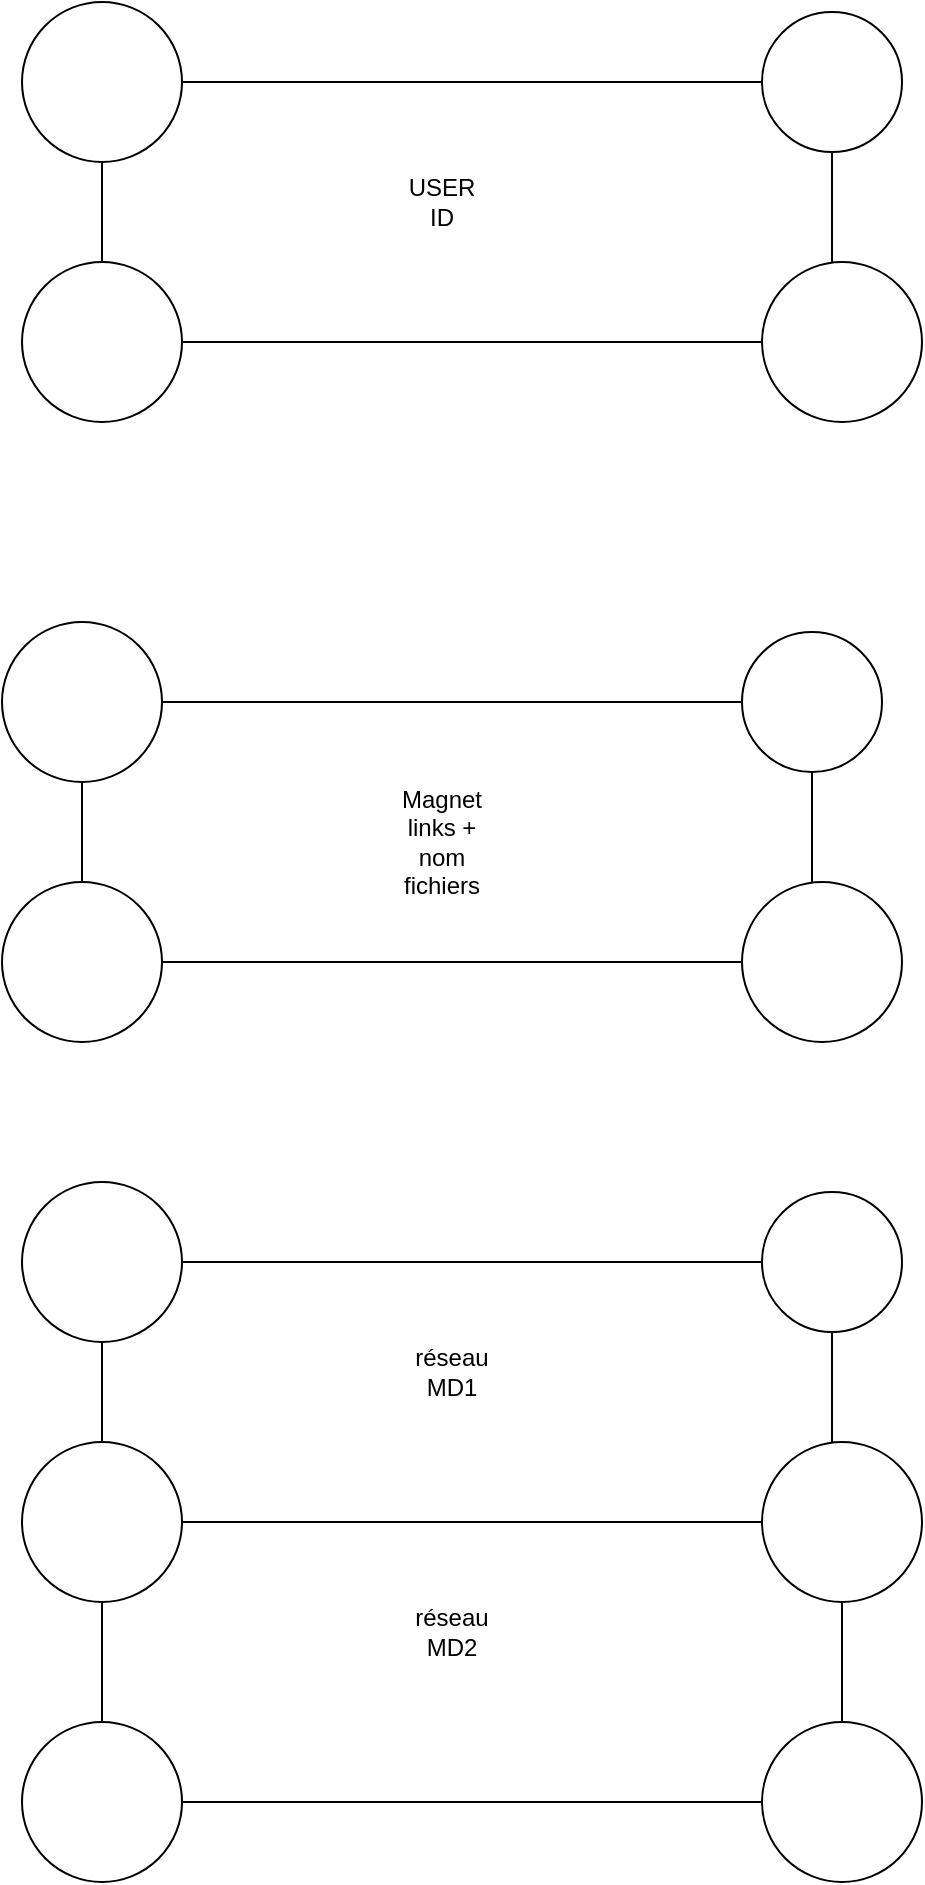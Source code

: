 <mxfile version="13.8.3" type="github">
  <diagram name="Page-1" id="822b0af5-4adb-64df-f703-e8dfc1f81529">
    <mxGraphModel dx="1038" dy="548" grid="1" gridSize="10" guides="1" tooltips="1" connect="1" arrows="1" fold="1" page="1" pageScale="1" pageWidth="1700" pageHeight="1100" background="#ffffff" math="0" shadow="0">
      <root>
        <mxCell id="0" />
        <mxCell id="1" parent="0" />
        <mxCell id="3pc_l4z9qfXUdPNkcv5j-1" value="" style="ellipse;whiteSpace=wrap;html=1;aspect=fixed;" vertex="1" parent="1">
          <mxGeometry x="120" y="40" width="80" height="80" as="geometry" />
        </mxCell>
        <mxCell id="3pc_l4z9qfXUdPNkcv5j-2" value="" style="ellipse;whiteSpace=wrap;html=1;aspect=fixed;" vertex="1" parent="1">
          <mxGeometry x="120" y="170" width="80" height="80" as="geometry" />
        </mxCell>
        <mxCell id="3pc_l4z9qfXUdPNkcv5j-3" value="" style="ellipse;whiteSpace=wrap;html=1;aspect=fixed;" vertex="1" parent="1">
          <mxGeometry x="490" y="170" width="80" height="80" as="geometry" />
        </mxCell>
        <mxCell id="3pc_l4z9qfXUdPNkcv5j-4" value="" style="ellipse;whiteSpace=wrap;html=1;aspect=fixed;" vertex="1" parent="1">
          <mxGeometry x="490" y="45" width="70" height="70" as="geometry" />
        </mxCell>
        <mxCell id="3pc_l4z9qfXUdPNkcv5j-5" value="" style="endArrow=none;html=1;exitX=1;exitY=0.5;exitDx=0;exitDy=0;entryX=0;entryY=0.5;entryDx=0;entryDy=0;" edge="1" parent="1" source="3pc_l4z9qfXUdPNkcv5j-1" target="3pc_l4z9qfXUdPNkcv5j-4">
          <mxGeometry width="50" height="50" relative="1" as="geometry">
            <mxPoint x="640" y="380" as="sourcePoint" />
            <mxPoint x="690" y="330" as="targetPoint" />
            <Array as="points" />
          </mxGeometry>
        </mxCell>
        <mxCell id="3pc_l4z9qfXUdPNkcv5j-6" value="" style="endArrow=none;html=1;exitX=1;exitY=0.5;exitDx=0;exitDy=0;entryX=0;entryY=0.5;entryDx=0;entryDy=0;" edge="1" parent="1" source="3pc_l4z9qfXUdPNkcv5j-2" target="3pc_l4z9qfXUdPNkcv5j-3">
          <mxGeometry width="50" height="50" relative="1" as="geometry">
            <mxPoint x="640" y="380" as="sourcePoint" />
            <mxPoint x="690" y="330" as="targetPoint" />
          </mxGeometry>
        </mxCell>
        <mxCell id="3pc_l4z9qfXUdPNkcv5j-8" value="" style="endArrow=none;html=1;exitX=0.5;exitY=1;exitDx=0;exitDy=0;" edge="1" parent="1" source="3pc_l4z9qfXUdPNkcv5j-4">
          <mxGeometry width="50" height="50" relative="1" as="geometry">
            <mxPoint x="640" y="380" as="sourcePoint" />
            <mxPoint x="525" y="170" as="targetPoint" />
          </mxGeometry>
        </mxCell>
        <mxCell id="3pc_l4z9qfXUdPNkcv5j-9" value="" style="endArrow=none;html=1;exitX=0.5;exitY=1;exitDx=0;exitDy=0;entryX=0.5;entryY=0;entryDx=0;entryDy=0;" edge="1" parent="1" source="3pc_l4z9qfXUdPNkcv5j-1" target="3pc_l4z9qfXUdPNkcv5j-2">
          <mxGeometry width="50" height="50" relative="1" as="geometry">
            <mxPoint x="650" y="390" as="sourcePoint" />
            <mxPoint x="700" y="340" as="targetPoint" />
          </mxGeometry>
        </mxCell>
        <mxCell id="3pc_l4z9qfXUdPNkcv5j-10" value="" style="ellipse;whiteSpace=wrap;html=1;aspect=fixed;" vertex="1" parent="1">
          <mxGeometry x="110" y="350" width="80" height="80" as="geometry" />
        </mxCell>
        <mxCell id="3pc_l4z9qfXUdPNkcv5j-11" value="" style="ellipse;whiteSpace=wrap;html=1;aspect=fixed;" vertex="1" parent="1">
          <mxGeometry x="110" y="480" width="80" height="80" as="geometry" />
        </mxCell>
        <mxCell id="3pc_l4z9qfXUdPNkcv5j-12" value="" style="ellipse;whiteSpace=wrap;html=1;aspect=fixed;" vertex="1" parent="1">
          <mxGeometry x="480" y="480" width="80" height="80" as="geometry" />
        </mxCell>
        <mxCell id="3pc_l4z9qfXUdPNkcv5j-13" value="" style="ellipse;whiteSpace=wrap;html=1;aspect=fixed;" vertex="1" parent="1">
          <mxGeometry x="480" y="355" width="70" height="70" as="geometry" />
        </mxCell>
        <mxCell id="3pc_l4z9qfXUdPNkcv5j-14" value="" style="endArrow=none;html=1;exitX=1;exitY=0.5;exitDx=0;exitDy=0;entryX=0;entryY=0.5;entryDx=0;entryDy=0;" edge="1" parent="1" source="3pc_l4z9qfXUdPNkcv5j-10" target="3pc_l4z9qfXUdPNkcv5j-13">
          <mxGeometry width="50" height="50" relative="1" as="geometry">
            <mxPoint x="630" y="690" as="sourcePoint" />
            <mxPoint x="680" y="640" as="targetPoint" />
            <Array as="points" />
          </mxGeometry>
        </mxCell>
        <mxCell id="3pc_l4z9qfXUdPNkcv5j-15" value="" style="endArrow=none;html=1;exitX=1;exitY=0.5;exitDx=0;exitDy=0;entryX=0;entryY=0.5;entryDx=0;entryDy=0;" edge="1" parent="1" source="3pc_l4z9qfXUdPNkcv5j-11" target="3pc_l4z9qfXUdPNkcv5j-12">
          <mxGeometry width="50" height="50" relative="1" as="geometry">
            <mxPoint x="630" y="690" as="sourcePoint" />
            <mxPoint x="680" y="640" as="targetPoint" />
          </mxGeometry>
        </mxCell>
        <mxCell id="3pc_l4z9qfXUdPNkcv5j-16" value="" style="endArrow=none;html=1;exitX=0.5;exitY=1;exitDx=0;exitDy=0;" edge="1" parent="1" source="3pc_l4z9qfXUdPNkcv5j-13">
          <mxGeometry width="50" height="50" relative="1" as="geometry">
            <mxPoint x="630" y="690" as="sourcePoint" />
            <mxPoint x="515" y="480" as="targetPoint" />
          </mxGeometry>
        </mxCell>
        <mxCell id="3pc_l4z9qfXUdPNkcv5j-17" value="" style="endArrow=none;html=1;exitX=0.5;exitY=1;exitDx=0;exitDy=0;entryX=0.5;entryY=0;entryDx=0;entryDy=0;" edge="1" parent="1" source="3pc_l4z9qfXUdPNkcv5j-10" target="3pc_l4z9qfXUdPNkcv5j-11">
          <mxGeometry width="50" height="50" relative="1" as="geometry">
            <mxPoint x="640" y="700" as="sourcePoint" />
            <mxPoint x="690" y="650" as="targetPoint" />
          </mxGeometry>
        </mxCell>
        <mxCell id="3pc_l4z9qfXUdPNkcv5j-18" value="USER ID" style="text;html=1;strokeColor=none;fillColor=none;align=center;verticalAlign=middle;whiteSpace=wrap;rounded=0;" vertex="1" parent="1">
          <mxGeometry x="310" y="130" width="40" height="20" as="geometry" />
        </mxCell>
        <mxCell id="3pc_l4z9qfXUdPNkcv5j-20" value="Magnet links + nom fichiers" style="text;html=1;strokeColor=none;fillColor=none;align=center;verticalAlign=middle;whiteSpace=wrap;rounded=0;" vertex="1" parent="1">
          <mxGeometry x="310" y="450" width="40" height="20" as="geometry" />
        </mxCell>
        <mxCell id="3pc_l4z9qfXUdPNkcv5j-21" value="" style="ellipse;whiteSpace=wrap;html=1;aspect=fixed;" vertex="1" parent="1">
          <mxGeometry x="120" y="630" width="80" height="80" as="geometry" />
        </mxCell>
        <mxCell id="3pc_l4z9qfXUdPNkcv5j-22" value="" style="ellipse;whiteSpace=wrap;html=1;aspect=fixed;" vertex="1" parent="1">
          <mxGeometry x="120" y="760" width="80" height="80" as="geometry" />
        </mxCell>
        <mxCell id="3pc_l4z9qfXUdPNkcv5j-23" value="" style="ellipse;whiteSpace=wrap;html=1;aspect=fixed;" vertex="1" parent="1">
          <mxGeometry x="490" y="760" width="80" height="80" as="geometry" />
        </mxCell>
        <mxCell id="3pc_l4z9qfXUdPNkcv5j-24" value="" style="ellipse;whiteSpace=wrap;html=1;aspect=fixed;" vertex="1" parent="1">
          <mxGeometry x="490" y="635" width="70" height="70" as="geometry" />
        </mxCell>
        <mxCell id="3pc_l4z9qfXUdPNkcv5j-25" value="" style="endArrow=none;html=1;exitX=1;exitY=0.5;exitDx=0;exitDy=0;entryX=0;entryY=0.5;entryDx=0;entryDy=0;" edge="1" parent="1" source="3pc_l4z9qfXUdPNkcv5j-21" target="3pc_l4z9qfXUdPNkcv5j-24">
          <mxGeometry width="50" height="50" relative="1" as="geometry">
            <mxPoint x="640" y="970" as="sourcePoint" />
            <mxPoint x="690" y="920" as="targetPoint" />
            <Array as="points" />
          </mxGeometry>
        </mxCell>
        <mxCell id="3pc_l4z9qfXUdPNkcv5j-26" value="" style="endArrow=none;html=1;exitX=1;exitY=0.5;exitDx=0;exitDy=0;entryX=0;entryY=0.5;entryDx=0;entryDy=0;" edge="1" parent="1" source="3pc_l4z9qfXUdPNkcv5j-22" target="3pc_l4z9qfXUdPNkcv5j-23">
          <mxGeometry width="50" height="50" relative="1" as="geometry">
            <mxPoint x="640" y="970" as="sourcePoint" />
            <mxPoint x="690" y="920" as="targetPoint" />
          </mxGeometry>
        </mxCell>
        <mxCell id="3pc_l4z9qfXUdPNkcv5j-27" value="" style="endArrow=none;html=1;exitX=0.5;exitY=1;exitDx=0;exitDy=0;" edge="1" parent="1" source="3pc_l4z9qfXUdPNkcv5j-24">
          <mxGeometry width="50" height="50" relative="1" as="geometry">
            <mxPoint x="640" y="970" as="sourcePoint" />
            <mxPoint x="525" y="760" as="targetPoint" />
          </mxGeometry>
        </mxCell>
        <mxCell id="3pc_l4z9qfXUdPNkcv5j-28" value="" style="endArrow=none;html=1;exitX=0.5;exitY=1;exitDx=0;exitDy=0;entryX=0.5;entryY=0;entryDx=0;entryDy=0;" edge="1" parent="1" source="3pc_l4z9qfXUdPNkcv5j-21" target="3pc_l4z9qfXUdPNkcv5j-22">
          <mxGeometry width="50" height="50" relative="1" as="geometry">
            <mxPoint x="650" y="980" as="sourcePoint" />
            <mxPoint x="700" y="930" as="targetPoint" />
          </mxGeometry>
        </mxCell>
        <mxCell id="3pc_l4z9qfXUdPNkcv5j-30" value="" style="ellipse;whiteSpace=wrap;html=1;aspect=fixed;" vertex="1" parent="1">
          <mxGeometry x="120" y="900" width="80" height="80" as="geometry" />
        </mxCell>
        <mxCell id="3pc_l4z9qfXUdPNkcv5j-33" value="" style="endArrow=none;html=1;exitX=0.5;exitY=0;exitDx=0;exitDy=0;entryX=0.5;entryY=1;entryDx=0;entryDy=0;" edge="1" parent="1" source="3pc_l4z9qfXUdPNkcv5j-30" target="3pc_l4z9qfXUdPNkcv5j-22">
          <mxGeometry width="50" height="50" relative="1" as="geometry">
            <mxPoint x="360" y="870" as="sourcePoint" />
            <mxPoint x="410" y="820" as="targetPoint" />
          </mxGeometry>
        </mxCell>
        <mxCell id="3pc_l4z9qfXUdPNkcv5j-34" value="" style="ellipse;whiteSpace=wrap;html=1;aspect=fixed;" vertex="1" parent="1">
          <mxGeometry x="490" y="900" width="80" height="80" as="geometry" />
        </mxCell>
        <mxCell id="3pc_l4z9qfXUdPNkcv5j-35" value="" style="endArrow=none;html=1;exitX=1;exitY=0.5;exitDx=0;exitDy=0;entryX=0;entryY=0.5;entryDx=0;entryDy=0;" edge="1" parent="1" source="3pc_l4z9qfXUdPNkcv5j-30" target="3pc_l4z9qfXUdPNkcv5j-34">
          <mxGeometry width="50" height="50" relative="1" as="geometry">
            <mxPoint x="360" y="870" as="sourcePoint" />
            <mxPoint x="410" y="820" as="targetPoint" />
          </mxGeometry>
        </mxCell>
        <mxCell id="3pc_l4z9qfXUdPNkcv5j-36" value="" style="endArrow=none;html=1;exitX=0.5;exitY=0;exitDx=0;exitDy=0;entryX=0.5;entryY=1;entryDx=0;entryDy=0;" edge="1" parent="1" source="3pc_l4z9qfXUdPNkcv5j-34" target="3pc_l4z9qfXUdPNkcv5j-23">
          <mxGeometry width="50" height="50" relative="1" as="geometry">
            <mxPoint x="360" y="870" as="sourcePoint" />
            <mxPoint x="525" y="850" as="targetPoint" />
          </mxGeometry>
        </mxCell>
        <mxCell id="3pc_l4z9qfXUdPNkcv5j-37" value="réseau MD1" style="text;html=1;strokeColor=none;fillColor=none;align=center;verticalAlign=middle;whiteSpace=wrap;rounded=0;" vertex="1" parent="1">
          <mxGeometry x="310" y="710" width="50" height="30" as="geometry" />
        </mxCell>
        <mxCell id="3pc_l4z9qfXUdPNkcv5j-38" value="réseau MD2" style="text;html=1;strokeColor=none;fillColor=none;align=center;verticalAlign=middle;whiteSpace=wrap;rounded=0;" vertex="1" parent="1">
          <mxGeometry x="310" y="840" width="50" height="30" as="geometry" />
        </mxCell>
      </root>
    </mxGraphModel>
  </diagram>
</mxfile>
